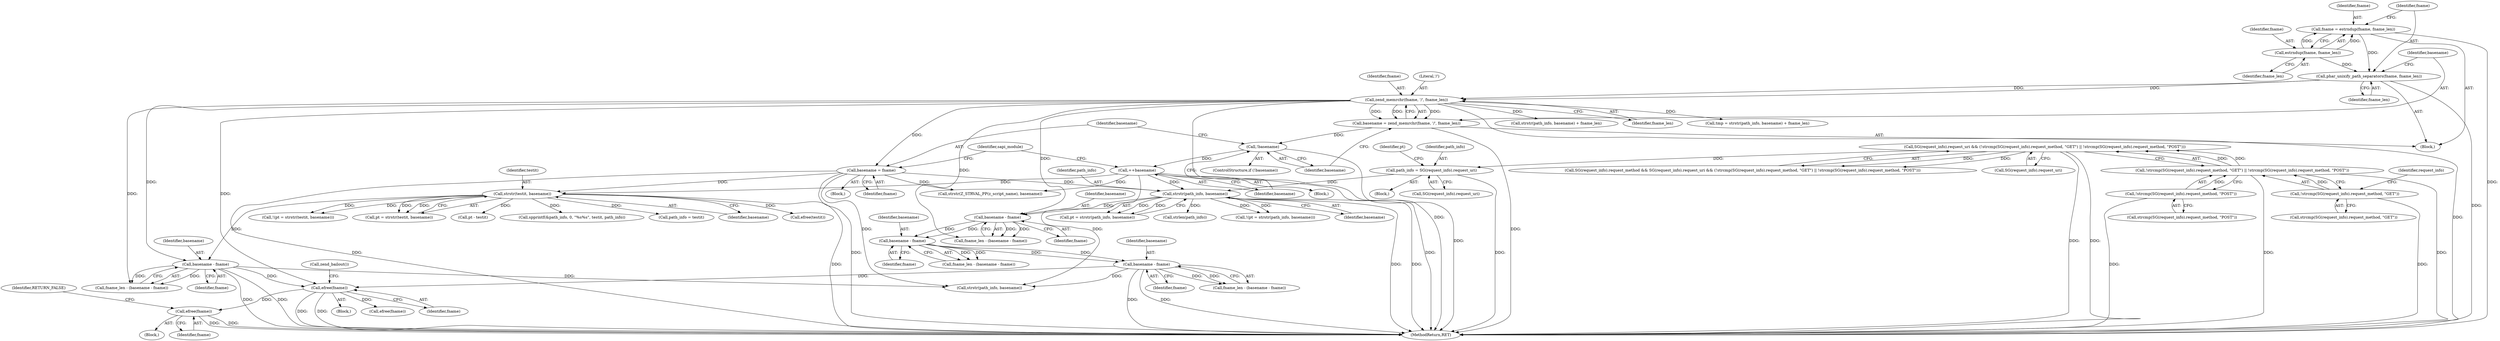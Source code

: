 digraph "0_php_bf58162ddf970f63502837f366930e44d6a992cf@API" {
"1001023" [label="(Call,efree(fname))"];
"1000945" [label="(Call,efree(fname))"];
"1000566" [label="(Call,basename - fname)"];
"1000513" [label="(Call,strstr(testit, basename))"];
"1000318" [label="(Call,basename = fname)"];
"1000310" [label="(Call,zend_memrchr(fname, '/', fname_len))"];
"1000305" [label="(Call,phar_unixify_path_separators(fname, fname_len))"];
"1000300" [label="(Call,fname = estrndup(fname, fname_len))"];
"1000302" [label="(Call,estrndup(fname, fname_len))"];
"1000323" [label="(Call,++basename)"];
"1000315" [label="(Call,!basename)"];
"1000308" [label="(Call,basename = zend_memrchr(fname, '/', fname_len))"];
"1000625" [label="(Call,basename - fname)"];
"1000611" [label="(Call,basename - fname)"];
"1000601" [label="(Call,basename - fname)"];
"1000584" [label="(Call,strstr(path_info, basename))"];
"1000574" [label="(Call,path_info = SG(request_info).request_uri)"];
"1000278" [label="(Call,SG(request_info).request_uri && (!strcmp(SG(request_info).request_method, \"GET\") || !strcmp(SG(request_info).request_method, \"POST\")))"];
"1000283" [label="(Call,!strcmp(SG(request_info).request_method, \"GET\") || !strcmp(SG(request_info).request_method, \"POST\"))"];
"1000284" [label="(Call,!strcmp(SG(request_info).request_method, \"GET\"))"];
"1000291" [label="(Call,!strcmp(SG(request_info).request_method, \"POST\"))"];
"1000574" [label="(Call,path_info = SG(request_info).request_uri)"];
"1000945" [label="(Call,efree(fname))"];
"1000611" [label="(Call,basename - fname)"];
"1000599" [label="(Call,fname_len - (basename - fname))"];
"1000583" [label="(Identifier,pt)"];
"1000307" [label="(Identifier,fname_len)"];
"1000302" [label="(Call,estrndup(fname, fname_len))"];
"1000311" [label="(Identifier,fname)"];
"1000324" [label="(Identifier,basename)"];
"1000318" [label="(Call,basename = fname)"];
"1000319" [label="(Identifier,basename)"];
"1000582" [label="(Call,pt = strstr(path_info, basename))"];
"1000304" [label="(Identifier,fname_len)"];
"1000946" [label="(Identifier,fname)"];
"1000591" [label="(Call,strlen(path_info))"];
"1000626" [label="(Identifier,basename)"];
"1000576" [label="(Call,SG(request_info).request_uri)"];
"1000317" [label="(Block,)"];
"1000273" [label="(Call,SG(request_info).request_method && SG(request_info).request_uri && (!strcmp(SG(request_info).request_method, \"GET\") || !strcmp(SG(request_info).request_method, \"POST\")))"];
"1000306" [label="(Identifier,fname)"];
"1000323" [label="(Call,++basename)"];
"1000566" [label="(Call,basename - fname)"];
"1000517" [label="(Call,efree(testit))"];
"1001030" [label="(MethodReturn,RET)"];
"1000564" [label="(Call,fname_len - (basename - fname))"];
"1000285" [label="(Call,strcmp(SG(request_info).request_method, \"GET\"))"];
"1000320" [label="(Identifier,fname)"];
"1000581" [label="(Call,!(pt = strstr(path_info, basename)))"];
"1000322" [label="(Block,)"];
"1000316" [label="(Identifier,basename)"];
"1000305" [label="(Call,phar_unixify_path_separators(fname, fname_len))"];
"1001023" [label="(Call,efree(fname))"];
"1000623" [label="(Call,fname_len - (basename - fname))"];
"1000613" [label="(Identifier,fname)"];
"1000292" [label="(Call,strcmp(SG(request_info).request_method, \"POST\"))"];
"1000314" [label="(ControlStructure,if (!basename))"];
"1000510" [label="(Call,!(pt = strstr(testit, basename)))"];
"1000295" [label="(Identifier,request_info)"];
"1000601" [label="(Call,basename - fname)"];
"1000612" [label="(Identifier,basename)"];
"1000627" [label="(Identifier,fname)"];
"1000309" [label="(Identifier,basename)"];
"1000308" [label="(Call,basename = zend_memrchr(fname, '/', fname_len))"];
"1000514" [label="(Identifier,testit)"];
"1000944" [label="(Block,)"];
"1000573" [label="(Block,)"];
"1000303" [label="(Identifier,fname)"];
"1000609" [label="(Call,fname_len - (basename - fname))"];
"1001024" [label="(Identifier,fname)"];
"1000511" [label="(Call,pt = strstr(testit, basename))"];
"1000513" [label="(Call,strstr(testit, basename))"];
"1000568" [label="(Identifier,fname)"];
"1000987" [label="(Block,)"];
"1000586" [label="(Identifier,basename)"];
"1000603" [label="(Identifier,fname)"];
"1000575" [label="(Identifier,path_info)"];
"1000585" [label="(Identifier,path_info)"];
"1000315" [label="(Call,!basename)"];
"1000284" [label="(Call,!strcmp(SG(request_info).request_method, \"GET\"))"];
"1000310" [label="(Call,zend_memrchr(fname, '/', fname_len))"];
"1000947" [label="(Call,zend_bailout())"];
"1000867" [label="(Call,strstr(path_info, basename) + fname_len)"];
"1000301" [label="(Identifier,fname)"];
"1000602" [label="(Identifier,basename)"];
"1000283" [label="(Call,!strcmp(SG(request_info).request_method, \"GET\") || !strcmp(SG(request_info).request_method, \"POST\"))"];
"1000561" [label="(Call,pt - testit)"];
"1000313" [label="(Identifier,fname_len)"];
"1000584" [label="(Call,strstr(path_info, basename))"];
"1000868" [label="(Call,strstr(path_info, basename))"];
"1000279" [label="(Call,SG(request_info).request_uri)"];
"1000625" [label="(Call,basename - fname)"];
"1000530" [label="(Call,spprintf(&path_info, 0, \"%s%s\", testit, path_info))"];
"1000865" [label="(Call,tmp = strstr(path_info, basename) + fname_len)"];
"1000278" [label="(Call,SG(request_info).request_uri && (!strcmp(SG(request_info).request_method, \"GET\") || !strcmp(SG(request_info).request_method, \"POST\")))"];
"1000542" [label="(Call,path_info = testit)"];
"1001025" [label="(Identifier,RETURN_FALSE)"];
"1000331" [label="(Identifier,sapi_module)"];
"1000291" [label="(Call,!strcmp(SG(request_info).request_method, \"POST\"))"];
"1000515" [label="(Identifier,basename)"];
"1000312" [label="(Literal,'/')"];
"1000300" [label="(Call,fname = estrndup(fname, fname_len))"];
"1000424" [label="(Call,strstr(Z_STRVAL_PP(z_script_name), basename))"];
"1001009" [label="(Call,efree(fname))"];
"1000182" [label="(Block,)"];
"1000567" [label="(Identifier,basename)"];
"1001023" -> "1000987"  [label="AST: "];
"1001023" -> "1001024"  [label="CFG: "];
"1001024" -> "1001023"  [label="AST: "];
"1001025" -> "1001023"  [label="CFG: "];
"1001023" -> "1001030"  [label="DDG: "];
"1001023" -> "1001030"  [label="DDG: "];
"1000945" -> "1001023"  [label="DDG: "];
"1000945" -> "1000944"  [label="AST: "];
"1000945" -> "1000946"  [label="CFG: "];
"1000946" -> "1000945"  [label="AST: "];
"1000947" -> "1000945"  [label="CFG: "];
"1000945" -> "1001030"  [label="DDG: "];
"1000945" -> "1001030"  [label="DDG: "];
"1000566" -> "1000945"  [label="DDG: "];
"1000310" -> "1000945"  [label="DDG: "];
"1000625" -> "1000945"  [label="DDG: "];
"1000945" -> "1001009"  [label="DDG: "];
"1000566" -> "1000564"  [label="AST: "];
"1000566" -> "1000568"  [label="CFG: "];
"1000567" -> "1000566"  [label="AST: "];
"1000568" -> "1000566"  [label="AST: "];
"1000564" -> "1000566"  [label="CFG: "];
"1000566" -> "1001030"  [label="DDG: "];
"1000566" -> "1001030"  [label="DDG: "];
"1000566" -> "1000564"  [label="DDG: "];
"1000566" -> "1000564"  [label="DDG: "];
"1000513" -> "1000566"  [label="DDG: "];
"1000310" -> "1000566"  [label="DDG: "];
"1000566" -> "1000868"  [label="DDG: "];
"1000513" -> "1000511"  [label="AST: "];
"1000513" -> "1000515"  [label="CFG: "];
"1000514" -> "1000513"  [label="AST: "];
"1000515" -> "1000513"  [label="AST: "];
"1000511" -> "1000513"  [label="CFG: "];
"1000513" -> "1001030"  [label="DDG: "];
"1000513" -> "1000510"  [label="DDG: "];
"1000513" -> "1000510"  [label="DDG: "];
"1000513" -> "1000511"  [label="DDG: "];
"1000513" -> "1000511"  [label="DDG: "];
"1000318" -> "1000513"  [label="DDG: "];
"1000323" -> "1000513"  [label="DDG: "];
"1000513" -> "1000517"  [label="DDG: "];
"1000513" -> "1000530"  [label="DDG: "];
"1000513" -> "1000542"  [label="DDG: "];
"1000513" -> "1000561"  [label="DDG: "];
"1000318" -> "1000317"  [label="AST: "];
"1000318" -> "1000320"  [label="CFG: "];
"1000319" -> "1000318"  [label="AST: "];
"1000320" -> "1000318"  [label="AST: "];
"1000331" -> "1000318"  [label="CFG: "];
"1000318" -> "1001030"  [label="DDG: "];
"1000318" -> "1001030"  [label="DDG: "];
"1000310" -> "1000318"  [label="DDG: "];
"1000318" -> "1000424"  [label="DDG: "];
"1000318" -> "1000584"  [label="DDG: "];
"1000318" -> "1000868"  [label="DDG: "];
"1000310" -> "1000308"  [label="AST: "];
"1000310" -> "1000313"  [label="CFG: "];
"1000311" -> "1000310"  [label="AST: "];
"1000312" -> "1000310"  [label="AST: "];
"1000313" -> "1000310"  [label="AST: "];
"1000308" -> "1000310"  [label="CFG: "];
"1000310" -> "1001030"  [label="DDG: "];
"1000310" -> "1001030"  [label="DDG: "];
"1000310" -> "1000308"  [label="DDG: "];
"1000310" -> "1000308"  [label="DDG: "];
"1000310" -> "1000308"  [label="DDG: "];
"1000305" -> "1000310"  [label="DDG: "];
"1000305" -> "1000310"  [label="DDG: "];
"1000310" -> "1000564"  [label="DDG: "];
"1000310" -> "1000599"  [label="DDG: "];
"1000310" -> "1000601"  [label="DDG: "];
"1000310" -> "1000865"  [label="DDG: "];
"1000310" -> "1000867"  [label="DDG: "];
"1000305" -> "1000182"  [label="AST: "];
"1000305" -> "1000307"  [label="CFG: "];
"1000306" -> "1000305"  [label="AST: "];
"1000307" -> "1000305"  [label="AST: "];
"1000309" -> "1000305"  [label="CFG: "];
"1000305" -> "1001030"  [label="DDG: "];
"1000300" -> "1000305"  [label="DDG: "];
"1000302" -> "1000305"  [label="DDG: "];
"1000300" -> "1000182"  [label="AST: "];
"1000300" -> "1000302"  [label="CFG: "];
"1000301" -> "1000300"  [label="AST: "];
"1000302" -> "1000300"  [label="AST: "];
"1000306" -> "1000300"  [label="CFG: "];
"1000300" -> "1001030"  [label="DDG: "];
"1000302" -> "1000300"  [label="DDG: "];
"1000302" -> "1000300"  [label="DDG: "];
"1000302" -> "1000304"  [label="CFG: "];
"1000303" -> "1000302"  [label="AST: "];
"1000304" -> "1000302"  [label="AST: "];
"1000323" -> "1000322"  [label="AST: "];
"1000323" -> "1000324"  [label="CFG: "];
"1000324" -> "1000323"  [label="AST: "];
"1000331" -> "1000323"  [label="CFG: "];
"1000323" -> "1001030"  [label="DDG: "];
"1000315" -> "1000323"  [label="DDG: "];
"1000323" -> "1000424"  [label="DDG: "];
"1000323" -> "1000584"  [label="DDG: "];
"1000323" -> "1000868"  [label="DDG: "];
"1000315" -> "1000314"  [label="AST: "];
"1000315" -> "1000316"  [label="CFG: "];
"1000316" -> "1000315"  [label="AST: "];
"1000319" -> "1000315"  [label="CFG: "];
"1000324" -> "1000315"  [label="CFG: "];
"1000315" -> "1001030"  [label="DDG: "];
"1000308" -> "1000315"  [label="DDG: "];
"1000308" -> "1000182"  [label="AST: "];
"1000309" -> "1000308"  [label="AST: "];
"1000316" -> "1000308"  [label="CFG: "];
"1000308" -> "1001030"  [label="DDG: "];
"1000625" -> "1000623"  [label="AST: "];
"1000625" -> "1000627"  [label="CFG: "];
"1000626" -> "1000625"  [label="AST: "];
"1000627" -> "1000625"  [label="AST: "];
"1000623" -> "1000625"  [label="CFG: "];
"1000625" -> "1001030"  [label="DDG: "];
"1000625" -> "1001030"  [label="DDG: "];
"1000625" -> "1000623"  [label="DDG: "];
"1000625" -> "1000623"  [label="DDG: "];
"1000611" -> "1000625"  [label="DDG: "];
"1000611" -> "1000625"  [label="DDG: "];
"1000625" -> "1000868"  [label="DDG: "];
"1000611" -> "1000609"  [label="AST: "];
"1000611" -> "1000613"  [label="CFG: "];
"1000612" -> "1000611"  [label="AST: "];
"1000613" -> "1000611"  [label="AST: "];
"1000609" -> "1000611"  [label="CFG: "];
"1000611" -> "1000609"  [label="DDG: "];
"1000611" -> "1000609"  [label="DDG: "];
"1000601" -> "1000611"  [label="DDG: "];
"1000601" -> "1000611"  [label="DDG: "];
"1000601" -> "1000599"  [label="AST: "];
"1000601" -> "1000603"  [label="CFG: "];
"1000602" -> "1000601"  [label="AST: "];
"1000603" -> "1000601"  [label="AST: "];
"1000599" -> "1000601"  [label="CFG: "];
"1000601" -> "1000599"  [label="DDG: "];
"1000601" -> "1000599"  [label="DDG: "];
"1000584" -> "1000601"  [label="DDG: "];
"1000584" -> "1000582"  [label="AST: "];
"1000584" -> "1000586"  [label="CFG: "];
"1000585" -> "1000584"  [label="AST: "];
"1000586" -> "1000584"  [label="AST: "];
"1000582" -> "1000584"  [label="CFG: "];
"1000584" -> "1001030"  [label="DDG: "];
"1000584" -> "1001030"  [label="DDG: "];
"1000584" -> "1000581"  [label="DDG: "];
"1000584" -> "1000581"  [label="DDG: "];
"1000584" -> "1000582"  [label="DDG: "];
"1000584" -> "1000582"  [label="DDG: "];
"1000574" -> "1000584"  [label="DDG: "];
"1000584" -> "1000591"  [label="DDG: "];
"1000574" -> "1000573"  [label="AST: "];
"1000574" -> "1000576"  [label="CFG: "];
"1000575" -> "1000574"  [label="AST: "];
"1000576" -> "1000574"  [label="AST: "];
"1000583" -> "1000574"  [label="CFG: "];
"1000574" -> "1001030"  [label="DDG: "];
"1000278" -> "1000574"  [label="DDG: "];
"1000278" -> "1000273"  [label="AST: "];
"1000278" -> "1000279"  [label="CFG: "];
"1000278" -> "1000283"  [label="CFG: "];
"1000279" -> "1000278"  [label="AST: "];
"1000283" -> "1000278"  [label="AST: "];
"1000273" -> "1000278"  [label="CFG: "];
"1000278" -> "1001030"  [label="DDG: "];
"1000278" -> "1001030"  [label="DDG: "];
"1000278" -> "1000273"  [label="DDG: "];
"1000278" -> "1000273"  [label="DDG: "];
"1000283" -> "1000278"  [label="DDG: "];
"1000283" -> "1000278"  [label="DDG: "];
"1000283" -> "1000284"  [label="CFG: "];
"1000283" -> "1000291"  [label="CFG: "];
"1000284" -> "1000283"  [label="AST: "];
"1000291" -> "1000283"  [label="AST: "];
"1000283" -> "1001030"  [label="DDG: "];
"1000283" -> "1001030"  [label="DDG: "];
"1000284" -> "1000283"  [label="DDG: "];
"1000291" -> "1000283"  [label="DDG: "];
"1000284" -> "1000285"  [label="CFG: "];
"1000285" -> "1000284"  [label="AST: "];
"1000295" -> "1000284"  [label="CFG: "];
"1000284" -> "1001030"  [label="DDG: "];
"1000291" -> "1000292"  [label="CFG: "];
"1000292" -> "1000291"  [label="AST: "];
"1000291" -> "1001030"  [label="DDG: "];
}

